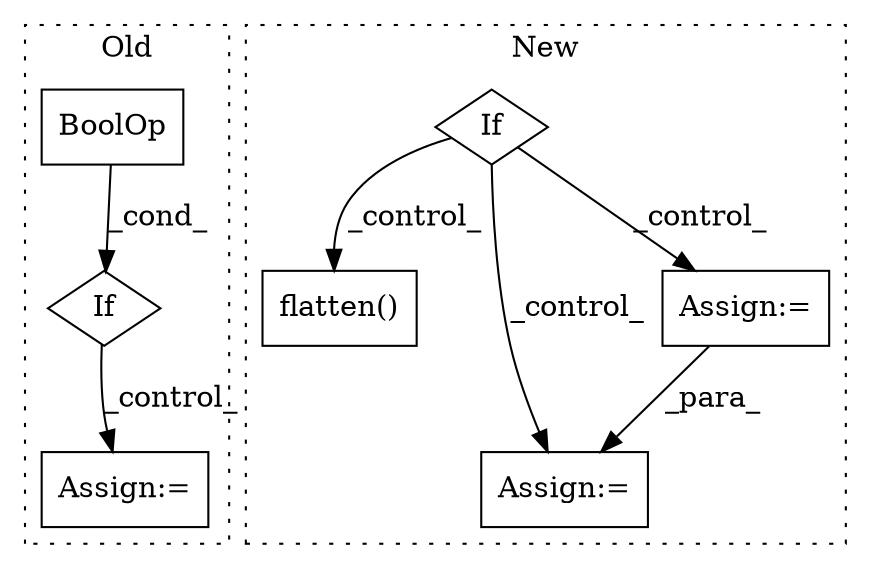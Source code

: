 digraph G {
subgraph cluster0 {
1 [label="BoolOp" a="72" s="6473" l="15" shape="box"];
4 [label="If" a="96" s="6470" l="3" shape="diamond"];
5 [label="Assign:=" a="68" s="6632" l="4" shape="box"];
label = "Old";
style="dotted";
}
subgraph cluster1 {
2 [label="flatten()" a="75" s="6824" l="34" shape="box"];
3 [label="If" a="96" s="6625" l="3" shape="diamond"];
6 [label="Assign:=" a="68" s="6879" l="3" shape="box"];
7 [label="Assign:=" a="68" s="6726" l="3" shape="box"];
label = "New";
style="dotted";
}
1 -> 4 [label="_cond_"];
3 -> 7 [label="_control_"];
3 -> 2 [label="_control_"];
3 -> 6 [label="_control_"];
4 -> 5 [label="_control_"];
7 -> 6 [label="_para_"];
}